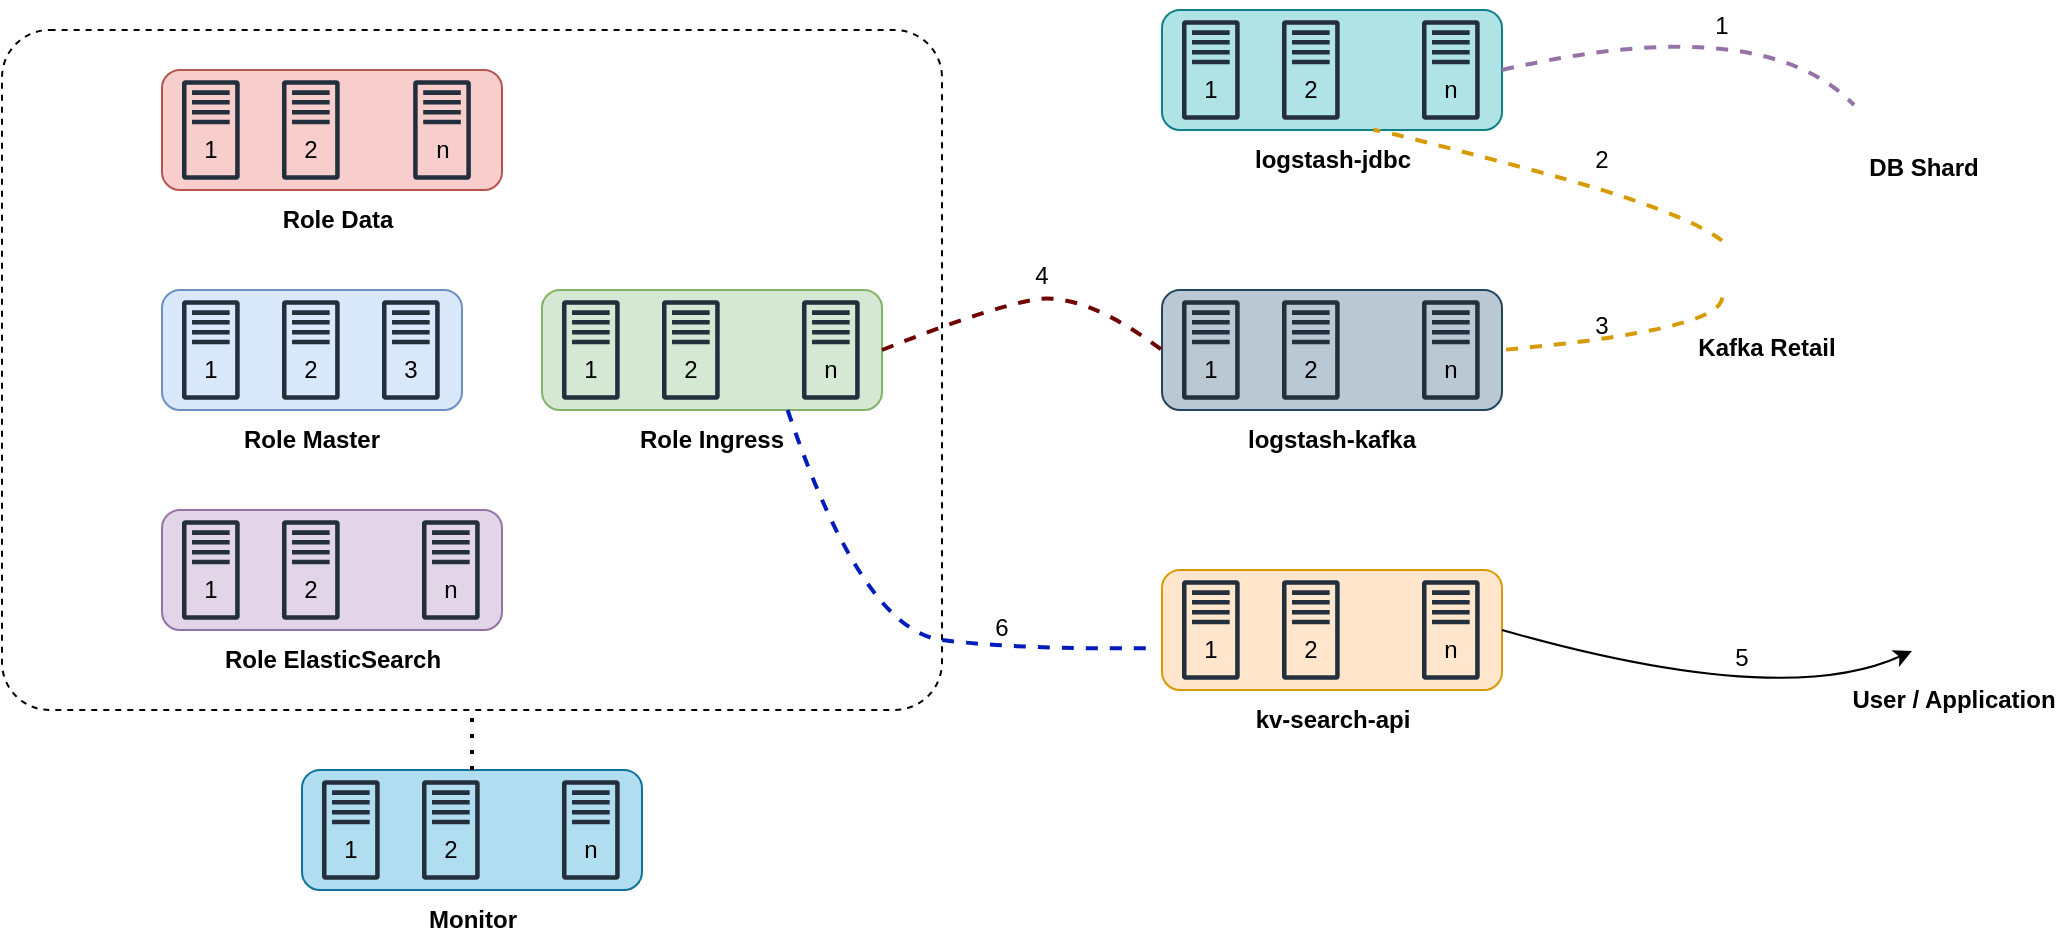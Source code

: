 <mxfile version="24.4.7" type="github" pages="2">
  <diagram name="Infrastructure" id="tSw_nZBupSeZd47YfLvn">
    <mxGraphModel dx="1233" dy="1806" grid="1" gridSize="10" guides="1" tooltips="1" connect="1" arrows="1" fold="1" page="1" pageScale="1" pageWidth="827" pageHeight="1169" math="0" shadow="0">
      <root>
        <mxCell id="0" />
        <mxCell id="1" parent="0" />
        <mxCell id="KHzdXOkS118kzX2NRqfI-4" value="" style="rounded=1;whiteSpace=wrap;html=1;dashed=1;arcSize=7;" parent="1" vertex="1">
          <mxGeometry x="20" y="-1135" width="470" height="340" as="geometry" />
        </mxCell>
        <mxCell id="8OtFmosBrlprI2sc53SW-31" value="" style="group" parent="1" vertex="1" connectable="0">
          <mxGeometry x="100" y="-1115" width="180" height="90" as="geometry" />
        </mxCell>
        <mxCell id="8OtFmosBrlprI2sc53SW-26" value="" style="rounded=1;whiteSpace=wrap;html=1;fillColor=#f8cecc;strokeColor=#b85450;container=0;" parent="8OtFmosBrlprI2sc53SW-31" vertex="1">
          <mxGeometry width="170" height="60" as="geometry" />
        </mxCell>
        <mxCell id="8OtFmosBrlprI2sc53SW-10" value="" style="sketch=0;outlineConnect=0;fontColor=#232F3E;gradientColor=none;fillColor=#232F3D;strokeColor=none;dashed=0;verticalLabelPosition=bottom;verticalAlign=top;align=center;html=1;fontSize=12;fontStyle=0;aspect=fixed;pointerEvents=1;shape=mxgraph.aws4.traditional_server;container=0;" parent="8OtFmosBrlprI2sc53SW-31" vertex="1">
          <mxGeometry x="60" y="5" width="28.85" height="50" as="geometry" />
        </mxCell>
        <mxCell id="8OtFmosBrlprI2sc53SW-18" value="2" style="text;html=1;align=center;verticalAlign=middle;whiteSpace=wrap;rounded=0;container=0;" parent="8OtFmosBrlprI2sc53SW-31" vertex="1">
          <mxGeometry x="62.92" y="25" width="23" height="30" as="geometry" />
        </mxCell>
        <mxCell id="8OtFmosBrlprI2sc53SW-27" value="Role Data" style="text;html=1;align=center;verticalAlign=middle;whiteSpace=wrap;rounded=0;fontStyle=1" parent="8OtFmosBrlprI2sc53SW-31" vertex="1">
          <mxGeometry x="50.0" y="60" width="75.58" height="30" as="geometry" />
        </mxCell>
        <mxCell id="8OtFmosBrlprI2sc53SW-11" value="" style="sketch=0;outlineConnect=0;fontColor=#232F3E;gradientColor=none;fillColor=#232F3D;strokeColor=none;dashed=0;verticalLabelPosition=bottom;verticalAlign=top;align=center;html=1;fontSize=12;fontStyle=0;aspect=fixed;pointerEvents=1;shape=mxgraph.aws4.traditional_server;container=0;" parent="8OtFmosBrlprI2sc53SW-31" vertex="1">
          <mxGeometry x="10" y="5" width="28.85" height="50" as="geometry" />
        </mxCell>
        <mxCell id="8OtFmosBrlprI2sc53SW-12" value="" style="sketch=0;outlineConnect=0;fontColor=#232F3E;gradientColor=none;fillColor=#232F3D;strokeColor=none;dashed=0;verticalLabelPosition=bottom;verticalAlign=top;align=center;html=1;fontSize=12;fontStyle=0;aspect=fixed;pointerEvents=1;shape=mxgraph.aws4.traditional_server;container=0;" parent="8OtFmosBrlprI2sc53SW-31" vertex="1">
          <mxGeometry x="125.58" y="5" width="28.85" height="50" as="geometry" />
        </mxCell>
        <mxCell id="8OtFmosBrlprI2sc53SW-19" value="n" style="text;html=1;align=center;verticalAlign=middle;whiteSpace=wrap;rounded=0;container=0;" parent="8OtFmosBrlprI2sc53SW-31" vertex="1">
          <mxGeometry x="128.5" y="25" width="23" height="30" as="geometry" />
        </mxCell>
        <mxCell id="8OtFmosBrlprI2sc53SW-17" value="1" style="text;html=1;align=center;verticalAlign=middle;whiteSpace=wrap;rounded=0;container=0;" parent="8OtFmosBrlprI2sc53SW-31" vertex="1">
          <mxGeometry x="12.93" y="25" width="23" height="30" as="geometry" />
        </mxCell>
        <mxCell id="8OtFmosBrlprI2sc53SW-33" value="" style="group" parent="1" vertex="1" connectable="0">
          <mxGeometry x="290" y="-1005" width="170" height="90" as="geometry" />
        </mxCell>
        <mxCell id="8OtFmosBrlprI2sc53SW-8" value="Role Ingress" style="text;html=1;align=center;verticalAlign=middle;whiteSpace=wrap;rounded=0;fontStyle=1" parent="8OtFmosBrlprI2sc53SW-33" vertex="1">
          <mxGeometry x="47.21" y="60" width="75.58" height="30" as="geometry" />
        </mxCell>
        <mxCell id="8OtFmosBrlprI2sc53SW-7" value="" style="rounded=1;whiteSpace=wrap;html=1;fillColor=#d5e8d4;strokeColor=#82b366;" parent="8OtFmosBrlprI2sc53SW-33" vertex="1">
          <mxGeometry width="170" height="60" as="geometry" />
        </mxCell>
        <mxCell id="8OtFmosBrlprI2sc53SW-1" value="" style="sketch=0;outlineConnect=0;fontColor=#232F3E;gradientColor=none;fillColor=#232F3D;strokeColor=none;dashed=0;verticalLabelPosition=bottom;verticalAlign=top;align=center;html=1;fontSize=12;fontStyle=0;aspect=fixed;pointerEvents=1;shape=mxgraph.aws4.traditional_server;" parent="8OtFmosBrlprI2sc53SW-33" vertex="1">
          <mxGeometry x="10.0" y="5" width="28.85" height="50" as="geometry" />
        </mxCell>
        <mxCell id="8OtFmosBrlprI2sc53SW-3" value="" style="sketch=0;outlineConnect=0;fontColor=#232F3E;gradientColor=none;fillColor=#232F3D;strokeColor=none;dashed=0;verticalLabelPosition=bottom;verticalAlign=top;align=center;html=1;fontSize=12;fontStyle=0;aspect=fixed;pointerEvents=1;shape=mxgraph.aws4.traditional_server;" parent="8OtFmosBrlprI2sc53SW-33" vertex="1">
          <mxGeometry x="60.0" y="5" width="28.85" height="50" as="geometry" />
        </mxCell>
        <mxCell id="8OtFmosBrlprI2sc53SW-4" value="" style="sketch=0;outlineConnect=0;fontColor=#232F3E;gradientColor=none;fillColor=#232F3D;strokeColor=none;dashed=0;verticalLabelPosition=bottom;verticalAlign=top;align=center;html=1;fontSize=12;fontStyle=0;aspect=fixed;pointerEvents=1;shape=mxgraph.aws4.traditional_server;" parent="8OtFmosBrlprI2sc53SW-33" vertex="1">
          <mxGeometry x="130" y="5" width="28.85" height="50" as="geometry" />
        </mxCell>
        <mxCell id="8OtFmosBrlprI2sc53SW-28" value="1" style="text;html=1;align=center;verticalAlign=middle;whiteSpace=wrap;rounded=0;" parent="8OtFmosBrlprI2sc53SW-33" vertex="1">
          <mxGeometry x="12.92" y="25" width="23" height="30" as="geometry" />
        </mxCell>
        <mxCell id="8OtFmosBrlprI2sc53SW-29" value="2" style="text;html=1;align=center;verticalAlign=middle;whiteSpace=wrap;rounded=0;" parent="8OtFmosBrlprI2sc53SW-33" vertex="1">
          <mxGeometry x="62.92" y="25" width="23" height="30" as="geometry" />
        </mxCell>
        <mxCell id="8OtFmosBrlprI2sc53SW-30" value="n" style="text;html=1;align=center;verticalAlign=middle;whiteSpace=wrap;rounded=0;" parent="8OtFmosBrlprI2sc53SW-33" vertex="1">
          <mxGeometry x="132.93" y="25" width="23" height="30" as="geometry" />
        </mxCell>
        <mxCell id="Txqnq7B-p5NhJyi0DV6z-1" value="" style="group" parent="1" vertex="1" connectable="0">
          <mxGeometry x="100" y="-1005" width="150" height="90" as="geometry" />
        </mxCell>
        <mxCell id="Txqnq7B-p5NhJyi0DV6z-2" value="Role Master" style="text;html=1;align=center;verticalAlign=middle;whiteSpace=wrap;rounded=0;fontStyle=1" parent="Txqnq7B-p5NhJyi0DV6z-1" vertex="1">
          <mxGeometry x="37.21" y="60" width="75.58" height="30" as="geometry" />
        </mxCell>
        <mxCell id="Txqnq7B-p5NhJyi0DV6z-3" value="" style="rounded=1;whiteSpace=wrap;html=1;fillColor=#dae8fc;strokeColor=#6c8ebf;" parent="Txqnq7B-p5NhJyi0DV6z-1" vertex="1">
          <mxGeometry width="150" height="60" as="geometry" />
        </mxCell>
        <mxCell id="Txqnq7B-p5NhJyi0DV6z-4" value="" style="sketch=0;outlineConnect=0;fontColor=#232F3E;gradientColor=none;fillColor=#232F3D;strokeColor=none;dashed=0;verticalLabelPosition=bottom;verticalAlign=top;align=center;html=1;fontSize=12;fontStyle=0;aspect=fixed;pointerEvents=1;shape=mxgraph.aws4.traditional_server;" parent="Txqnq7B-p5NhJyi0DV6z-1" vertex="1">
          <mxGeometry x="10.0" y="5" width="28.85" height="50" as="geometry" />
        </mxCell>
        <mxCell id="Txqnq7B-p5NhJyi0DV6z-5" value="" style="sketch=0;outlineConnect=0;fontColor=#232F3E;gradientColor=none;fillColor=#232F3D;strokeColor=none;dashed=0;verticalLabelPosition=bottom;verticalAlign=top;align=center;html=1;fontSize=12;fontStyle=0;aspect=fixed;pointerEvents=1;shape=mxgraph.aws4.traditional_server;" parent="Txqnq7B-p5NhJyi0DV6z-1" vertex="1">
          <mxGeometry x="60.0" y="5" width="28.85" height="50" as="geometry" />
        </mxCell>
        <mxCell id="Txqnq7B-p5NhJyi0DV6z-6" value="" style="sketch=0;outlineConnect=0;fontColor=#232F3E;gradientColor=none;fillColor=#232F3D;strokeColor=none;dashed=0;verticalLabelPosition=bottom;verticalAlign=top;align=center;html=1;fontSize=12;fontStyle=0;aspect=fixed;pointerEvents=1;shape=mxgraph.aws4.traditional_server;" parent="Txqnq7B-p5NhJyi0DV6z-1" vertex="1">
          <mxGeometry x="110" y="5" width="28.85" height="50" as="geometry" />
        </mxCell>
        <mxCell id="Txqnq7B-p5NhJyi0DV6z-7" value="1" style="text;html=1;align=center;verticalAlign=middle;whiteSpace=wrap;rounded=0;" parent="Txqnq7B-p5NhJyi0DV6z-1" vertex="1">
          <mxGeometry x="12.92" y="25" width="23" height="30" as="geometry" />
        </mxCell>
        <mxCell id="Txqnq7B-p5NhJyi0DV6z-8" value="2" style="text;html=1;align=center;verticalAlign=middle;whiteSpace=wrap;rounded=0;" parent="Txqnq7B-p5NhJyi0DV6z-1" vertex="1">
          <mxGeometry x="62.92" y="25" width="23" height="30" as="geometry" />
        </mxCell>
        <mxCell id="Txqnq7B-p5NhJyi0DV6z-9" value="3" style="text;html=1;align=center;verticalAlign=middle;whiteSpace=wrap;rounded=0;" parent="Txqnq7B-p5NhJyi0DV6z-1" vertex="1">
          <mxGeometry x="112.93" y="25" width="23" height="30" as="geometry" />
        </mxCell>
        <mxCell id="Txqnq7B-p5NhJyi0DV6z-10" value="" style="group" parent="1" vertex="1" connectable="0">
          <mxGeometry x="100" y="-895" width="170" height="90" as="geometry" />
        </mxCell>
        <mxCell id="Txqnq7B-p5NhJyi0DV6z-11" value="Role ElasticSearch" style="text;html=1;align=center;verticalAlign=middle;whiteSpace=wrap;rounded=0;fontStyle=1" parent="Txqnq7B-p5NhJyi0DV6z-10" vertex="1">
          <mxGeometry x="28.61" y="60" width="112.79" height="30" as="geometry" />
        </mxCell>
        <mxCell id="Txqnq7B-p5NhJyi0DV6z-12" value="" style="rounded=1;whiteSpace=wrap;html=1;fillColor=#e1d5e7;strokeColor=#9673a6;" parent="Txqnq7B-p5NhJyi0DV6z-10" vertex="1">
          <mxGeometry width="170" height="60" as="geometry" />
        </mxCell>
        <mxCell id="Txqnq7B-p5NhJyi0DV6z-13" value="" style="sketch=0;outlineConnect=0;fontColor=#232F3E;gradientColor=none;fillColor=#232F3D;strokeColor=none;dashed=0;verticalLabelPosition=bottom;verticalAlign=top;align=center;html=1;fontSize=12;fontStyle=0;aspect=fixed;pointerEvents=1;shape=mxgraph.aws4.traditional_server;" parent="Txqnq7B-p5NhJyi0DV6z-10" vertex="1">
          <mxGeometry x="10.0" y="5" width="28.85" height="50" as="geometry" />
        </mxCell>
        <mxCell id="Txqnq7B-p5NhJyi0DV6z-14" value="" style="sketch=0;outlineConnect=0;fontColor=#232F3E;gradientColor=none;fillColor=#232F3D;strokeColor=none;dashed=0;verticalLabelPosition=bottom;verticalAlign=top;align=center;html=1;fontSize=12;fontStyle=0;aspect=fixed;pointerEvents=1;shape=mxgraph.aws4.traditional_server;" parent="Txqnq7B-p5NhJyi0DV6z-10" vertex="1">
          <mxGeometry x="60.0" y="5" width="28.85" height="50" as="geometry" />
        </mxCell>
        <mxCell id="Txqnq7B-p5NhJyi0DV6z-15" value="" style="sketch=0;outlineConnect=0;fontColor=#232F3E;gradientColor=none;fillColor=#232F3D;strokeColor=none;dashed=0;verticalLabelPosition=bottom;verticalAlign=top;align=center;html=1;fontSize=12;fontStyle=0;aspect=fixed;pointerEvents=1;shape=mxgraph.aws4.traditional_server;" parent="Txqnq7B-p5NhJyi0DV6z-10" vertex="1">
          <mxGeometry x="130" y="5" width="28.85" height="50" as="geometry" />
        </mxCell>
        <mxCell id="Txqnq7B-p5NhJyi0DV6z-16" value="1" style="text;html=1;align=center;verticalAlign=middle;whiteSpace=wrap;rounded=0;" parent="Txqnq7B-p5NhJyi0DV6z-10" vertex="1">
          <mxGeometry x="12.92" y="25" width="23" height="30" as="geometry" />
        </mxCell>
        <mxCell id="Txqnq7B-p5NhJyi0DV6z-17" value="2" style="text;html=1;align=center;verticalAlign=middle;whiteSpace=wrap;rounded=0;" parent="Txqnq7B-p5NhJyi0DV6z-10" vertex="1">
          <mxGeometry x="62.92" y="25" width="23" height="30" as="geometry" />
        </mxCell>
        <mxCell id="Txqnq7B-p5NhJyi0DV6z-18" value="n" style="text;html=1;align=center;verticalAlign=middle;whiteSpace=wrap;rounded=0;" parent="Txqnq7B-p5NhJyi0DV6z-10" vertex="1">
          <mxGeometry x="132.93" y="25" width="23" height="30" as="geometry" />
        </mxCell>
        <mxCell id="Txqnq7B-p5NhJyi0DV6z-19" value="" style="group" parent="1" vertex="1" connectable="0">
          <mxGeometry x="600" y="-865" width="170" height="90" as="geometry" />
        </mxCell>
        <mxCell id="Txqnq7B-p5NhJyi0DV6z-20" value="kv-search-api" style="text;html=1;align=center;verticalAlign=middle;whiteSpace=wrap;rounded=0;fontStyle=1" parent="Txqnq7B-p5NhJyi0DV6z-19" vertex="1">
          <mxGeometry x="43.6" y="60" width="82.79" height="30" as="geometry" />
        </mxCell>
        <mxCell id="Txqnq7B-p5NhJyi0DV6z-21" value="" style="rounded=1;whiteSpace=wrap;html=1;fillColor=#ffe6cc;strokeColor=#d79b00;" parent="Txqnq7B-p5NhJyi0DV6z-19" vertex="1">
          <mxGeometry width="170" height="60" as="geometry" />
        </mxCell>
        <mxCell id="Txqnq7B-p5NhJyi0DV6z-22" value="" style="sketch=0;outlineConnect=0;fontColor=#232F3E;gradientColor=none;fillColor=#232F3D;strokeColor=none;dashed=0;verticalLabelPosition=bottom;verticalAlign=top;align=center;html=1;fontSize=12;fontStyle=0;aspect=fixed;pointerEvents=1;shape=mxgraph.aws4.traditional_server;" parent="Txqnq7B-p5NhJyi0DV6z-19" vertex="1">
          <mxGeometry x="10.0" y="5" width="28.85" height="50" as="geometry" />
        </mxCell>
        <mxCell id="Txqnq7B-p5NhJyi0DV6z-23" value="" style="sketch=0;outlineConnect=0;fontColor=#232F3E;gradientColor=none;fillColor=#232F3D;strokeColor=none;dashed=0;verticalLabelPosition=bottom;verticalAlign=top;align=center;html=1;fontSize=12;fontStyle=0;aspect=fixed;pointerEvents=1;shape=mxgraph.aws4.traditional_server;" parent="Txqnq7B-p5NhJyi0DV6z-19" vertex="1">
          <mxGeometry x="60.0" y="5" width="28.85" height="50" as="geometry" />
        </mxCell>
        <mxCell id="Txqnq7B-p5NhJyi0DV6z-24" value="" style="sketch=0;outlineConnect=0;fontColor=#232F3E;gradientColor=none;fillColor=#232F3D;strokeColor=none;dashed=0;verticalLabelPosition=bottom;verticalAlign=top;align=center;html=1;fontSize=12;fontStyle=0;aspect=fixed;pointerEvents=1;shape=mxgraph.aws4.traditional_server;" parent="Txqnq7B-p5NhJyi0DV6z-19" vertex="1">
          <mxGeometry x="130" y="5" width="28.85" height="50" as="geometry" />
        </mxCell>
        <mxCell id="Txqnq7B-p5NhJyi0DV6z-25" value="1" style="text;html=1;align=center;verticalAlign=middle;whiteSpace=wrap;rounded=0;" parent="Txqnq7B-p5NhJyi0DV6z-19" vertex="1">
          <mxGeometry x="12.92" y="25" width="23" height="30" as="geometry" />
        </mxCell>
        <mxCell id="Txqnq7B-p5NhJyi0DV6z-26" value="2" style="text;html=1;align=center;verticalAlign=middle;whiteSpace=wrap;rounded=0;" parent="Txqnq7B-p5NhJyi0DV6z-19" vertex="1">
          <mxGeometry x="62.92" y="25" width="23" height="30" as="geometry" />
        </mxCell>
        <mxCell id="Txqnq7B-p5NhJyi0DV6z-27" value="n" style="text;html=1;align=center;verticalAlign=middle;whiteSpace=wrap;rounded=0;" parent="Txqnq7B-p5NhJyi0DV6z-19" vertex="1">
          <mxGeometry x="132.93" y="25" width="23" height="30" as="geometry" />
        </mxCell>
        <mxCell id="Txqnq7B-p5NhJyi0DV6z-28" value="" style="group" parent="1" vertex="1" connectable="0">
          <mxGeometry x="600" y="-1145" width="170" height="90" as="geometry" />
        </mxCell>
        <mxCell id="Txqnq7B-p5NhJyi0DV6z-29" value="logstash-jdbc" style="text;html=1;align=center;verticalAlign=middle;whiteSpace=wrap;rounded=0;fontStyle=1" parent="Txqnq7B-p5NhJyi0DV6z-28" vertex="1">
          <mxGeometry x="43.6" y="60" width="82.79" height="30" as="geometry" />
        </mxCell>
        <mxCell id="Txqnq7B-p5NhJyi0DV6z-30" value="" style="rounded=1;whiteSpace=wrap;html=1;fillColor=#b0e3e6;strokeColor=#0e8088;" parent="Txqnq7B-p5NhJyi0DV6z-28" vertex="1">
          <mxGeometry width="170" height="60" as="geometry" />
        </mxCell>
        <mxCell id="Txqnq7B-p5NhJyi0DV6z-31" value="" style="sketch=0;outlineConnect=0;fontColor=#232F3E;gradientColor=none;fillColor=#232F3D;strokeColor=none;dashed=0;verticalLabelPosition=bottom;verticalAlign=top;align=center;html=1;fontSize=12;fontStyle=0;aspect=fixed;pointerEvents=1;shape=mxgraph.aws4.traditional_server;" parent="Txqnq7B-p5NhJyi0DV6z-28" vertex="1">
          <mxGeometry x="10.0" y="5" width="28.85" height="50" as="geometry" />
        </mxCell>
        <mxCell id="Txqnq7B-p5NhJyi0DV6z-32" value="" style="sketch=0;outlineConnect=0;fontColor=#232F3E;gradientColor=none;fillColor=#232F3D;strokeColor=none;dashed=0;verticalLabelPosition=bottom;verticalAlign=top;align=center;html=1;fontSize=12;fontStyle=0;aspect=fixed;pointerEvents=1;shape=mxgraph.aws4.traditional_server;" parent="Txqnq7B-p5NhJyi0DV6z-28" vertex="1">
          <mxGeometry x="60.0" y="5" width="28.85" height="50" as="geometry" />
        </mxCell>
        <mxCell id="Txqnq7B-p5NhJyi0DV6z-33" value="" style="sketch=0;outlineConnect=0;fontColor=#232F3E;gradientColor=none;fillColor=#232F3D;strokeColor=none;dashed=0;verticalLabelPosition=bottom;verticalAlign=top;align=center;html=1;fontSize=12;fontStyle=0;aspect=fixed;pointerEvents=1;shape=mxgraph.aws4.traditional_server;" parent="Txqnq7B-p5NhJyi0DV6z-28" vertex="1">
          <mxGeometry x="130" y="5" width="28.85" height="50" as="geometry" />
        </mxCell>
        <mxCell id="Txqnq7B-p5NhJyi0DV6z-34" value="1" style="text;html=1;align=center;verticalAlign=middle;whiteSpace=wrap;rounded=0;" parent="Txqnq7B-p5NhJyi0DV6z-28" vertex="1">
          <mxGeometry x="12.92" y="25" width="23" height="30" as="geometry" />
        </mxCell>
        <mxCell id="Txqnq7B-p5NhJyi0DV6z-35" value="2" style="text;html=1;align=center;verticalAlign=middle;whiteSpace=wrap;rounded=0;" parent="Txqnq7B-p5NhJyi0DV6z-28" vertex="1">
          <mxGeometry x="62.92" y="25" width="23" height="30" as="geometry" />
        </mxCell>
        <mxCell id="Txqnq7B-p5NhJyi0DV6z-36" value="n" style="text;html=1;align=center;verticalAlign=middle;whiteSpace=wrap;rounded=0;" parent="Txqnq7B-p5NhJyi0DV6z-28" vertex="1">
          <mxGeometry x="132.93" y="25" width="23" height="30" as="geometry" />
        </mxCell>
        <mxCell id="Txqnq7B-p5NhJyi0DV6z-37" value="" style="group" parent="1" vertex="1" connectable="0">
          <mxGeometry x="600" y="-1005" width="170" height="90" as="geometry" />
        </mxCell>
        <mxCell id="Txqnq7B-p5NhJyi0DV6z-38" value="logstash-kafka" style="text;html=1;align=center;verticalAlign=middle;whiteSpace=wrap;rounded=0;fontStyle=1" parent="Txqnq7B-p5NhJyi0DV6z-37" vertex="1">
          <mxGeometry x="36.8" y="60" width="96.4" height="30" as="geometry" />
        </mxCell>
        <mxCell id="Txqnq7B-p5NhJyi0DV6z-39" value="" style="rounded=1;whiteSpace=wrap;html=1;fillColor=#bac8d3;strokeColor=#23445d;" parent="Txqnq7B-p5NhJyi0DV6z-37" vertex="1">
          <mxGeometry width="170" height="60" as="geometry" />
        </mxCell>
        <mxCell id="Txqnq7B-p5NhJyi0DV6z-40" value="" style="sketch=0;outlineConnect=0;fontColor=#232F3E;gradientColor=none;fillColor=#232F3D;strokeColor=none;dashed=0;verticalLabelPosition=bottom;verticalAlign=top;align=center;html=1;fontSize=12;fontStyle=0;aspect=fixed;pointerEvents=1;shape=mxgraph.aws4.traditional_server;" parent="Txqnq7B-p5NhJyi0DV6z-37" vertex="1">
          <mxGeometry x="10.0" y="5" width="28.85" height="50" as="geometry" />
        </mxCell>
        <mxCell id="Txqnq7B-p5NhJyi0DV6z-41" value="" style="sketch=0;outlineConnect=0;fontColor=#232F3E;gradientColor=none;fillColor=#232F3D;strokeColor=none;dashed=0;verticalLabelPosition=bottom;verticalAlign=top;align=center;html=1;fontSize=12;fontStyle=0;aspect=fixed;pointerEvents=1;shape=mxgraph.aws4.traditional_server;" parent="Txqnq7B-p5NhJyi0DV6z-37" vertex="1">
          <mxGeometry x="60.0" y="5" width="28.85" height="50" as="geometry" />
        </mxCell>
        <mxCell id="Txqnq7B-p5NhJyi0DV6z-42" value="" style="sketch=0;outlineConnect=0;fontColor=#232F3E;gradientColor=none;fillColor=#232F3D;strokeColor=none;dashed=0;verticalLabelPosition=bottom;verticalAlign=top;align=center;html=1;fontSize=12;fontStyle=0;aspect=fixed;pointerEvents=1;shape=mxgraph.aws4.traditional_server;" parent="Txqnq7B-p5NhJyi0DV6z-37" vertex="1">
          <mxGeometry x="130" y="5" width="28.85" height="50" as="geometry" />
        </mxCell>
        <mxCell id="Txqnq7B-p5NhJyi0DV6z-43" value="1" style="text;html=1;align=center;verticalAlign=middle;whiteSpace=wrap;rounded=0;" parent="Txqnq7B-p5NhJyi0DV6z-37" vertex="1">
          <mxGeometry x="12.92" y="25" width="23" height="30" as="geometry" />
        </mxCell>
        <mxCell id="Txqnq7B-p5NhJyi0DV6z-44" value="2" style="text;html=1;align=center;verticalAlign=middle;whiteSpace=wrap;rounded=0;" parent="Txqnq7B-p5NhJyi0DV6z-37" vertex="1">
          <mxGeometry x="62.92" y="25" width="23" height="30" as="geometry" />
        </mxCell>
        <mxCell id="Txqnq7B-p5NhJyi0DV6z-45" value="n" style="text;html=1;align=center;verticalAlign=middle;whiteSpace=wrap;rounded=0;" parent="Txqnq7B-p5NhJyi0DV6z-37" vertex="1">
          <mxGeometry x="132.93" y="25" width="23" height="30" as="geometry" />
        </mxCell>
        <mxCell id="Txqnq7B-p5NhJyi0DV6z-46" value="" style="group" parent="1" vertex="1" connectable="0">
          <mxGeometry x="170" y="-765" width="170" height="90" as="geometry" />
        </mxCell>
        <mxCell id="Txqnq7B-p5NhJyi0DV6z-47" value="Monitor" style="text;html=1;align=center;verticalAlign=middle;whiteSpace=wrap;rounded=0;fontStyle=1" parent="Txqnq7B-p5NhJyi0DV6z-46" vertex="1">
          <mxGeometry x="43.6" y="60" width="82.79" height="30" as="geometry" />
        </mxCell>
        <mxCell id="Txqnq7B-p5NhJyi0DV6z-48" value="" style="rounded=1;whiteSpace=wrap;html=1;fillColor=#b1ddf0;strokeColor=#10739e;" parent="Txqnq7B-p5NhJyi0DV6z-46" vertex="1">
          <mxGeometry width="170" height="60" as="geometry" />
        </mxCell>
        <mxCell id="Txqnq7B-p5NhJyi0DV6z-49" value="" style="sketch=0;outlineConnect=0;fontColor=#232F3E;gradientColor=none;fillColor=#232F3D;strokeColor=none;dashed=0;verticalLabelPosition=bottom;verticalAlign=top;align=center;html=1;fontSize=12;fontStyle=0;aspect=fixed;pointerEvents=1;shape=mxgraph.aws4.traditional_server;" parent="Txqnq7B-p5NhJyi0DV6z-46" vertex="1">
          <mxGeometry x="10.0" y="5" width="28.85" height="50" as="geometry" />
        </mxCell>
        <mxCell id="Txqnq7B-p5NhJyi0DV6z-50" value="" style="sketch=0;outlineConnect=0;fontColor=#232F3E;gradientColor=none;fillColor=#232F3D;strokeColor=none;dashed=0;verticalLabelPosition=bottom;verticalAlign=top;align=center;html=1;fontSize=12;fontStyle=0;aspect=fixed;pointerEvents=1;shape=mxgraph.aws4.traditional_server;" parent="Txqnq7B-p5NhJyi0DV6z-46" vertex="1">
          <mxGeometry x="60.0" y="5" width="28.85" height="50" as="geometry" />
        </mxCell>
        <mxCell id="Txqnq7B-p5NhJyi0DV6z-51" value="" style="sketch=0;outlineConnect=0;fontColor=#232F3E;gradientColor=none;fillColor=#232F3D;strokeColor=none;dashed=0;verticalLabelPosition=bottom;verticalAlign=top;align=center;html=1;fontSize=12;fontStyle=0;aspect=fixed;pointerEvents=1;shape=mxgraph.aws4.traditional_server;" parent="Txqnq7B-p5NhJyi0DV6z-46" vertex="1">
          <mxGeometry x="130" y="5" width="28.85" height="50" as="geometry" />
        </mxCell>
        <mxCell id="Txqnq7B-p5NhJyi0DV6z-52" value="1" style="text;html=1;align=center;verticalAlign=middle;whiteSpace=wrap;rounded=0;" parent="Txqnq7B-p5NhJyi0DV6z-46" vertex="1">
          <mxGeometry x="12.92" y="25" width="23" height="30" as="geometry" />
        </mxCell>
        <mxCell id="Txqnq7B-p5NhJyi0DV6z-53" value="2" style="text;html=1;align=center;verticalAlign=middle;whiteSpace=wrap;rounded=0;" parent="Txqnq7B-p5NhJyi0DV6z-46" vertex="1">
          <mxGeometry x="62.92" y="25" width="23" height="30" as="geometry" />
        </mxCell>
        <mxCell id="Txqnq7B-p5NhJyi0DV6z-54" value="n" style="text;html=1;align=center;verticalAlign=middle;whiteSpace=wrap;rounded=0;" parent="Txqnq7B-p5NhJyi0DV6z-46" vertex="1">
          <mxGeometry x="132.93" y="25" width="23" height="30" as="geometry" />
        </mxCell>
        <mxCell id="KHzdXOkS118kzX2NRqfI-2" value="Kafka Retail" style="shape=image;verticalLabelPosition=bottom;labelBackgroundColor=default;verticalAlign=top;aspect=fixed;imageAspect=0;image=https://www.svgrepo.com/show/353951/kafka-icon.svg;fontStyle=1" parent="1" vertex="1">
          <mxGeometry x="880" y="-1035" width="45" height="45" as="geometry" />
        </mxCell>
        <mxCell id="KHzdXOkS118kzX2NRqfI-3" value="DB Shard" style="shape=image;verticalLabelPosition=bottom;labelBackgroundColor=default;verticalAlign=top;aspect=fixed;imageAspect=0;image=https://www.svgrepo.com/show/303229/microsoft-sql-server-logo.svg;fontStyle=1" parent="1" vertex="1">
          <mxGeometry x="946" y="-1150" width="70" height="70" as="geometry" />
        </mxCell>
        <mxCell id="KHzdXOkS118kzX2NRqfI-6" value="" style="endArrow=none;dashed=1;html=1;dashPattern=1 3;strokeWidth=2;rounded=0;exitX=0.5;exitY=0;exitDx=0;exitDy=0;entryX=0.5;entryY=1;entryDx=0;entryDy=0;" parent="1" source="Txqnq7B-p5NhJyi0DV6z-48" target="KHzdXOkS118kzX2NRqfI-4" edge="1">
          <mxGeometry width="50" height="50" relative="1" as="geometry">
            <mxPoint x="410" y="-695" as="sourcePoint" />
            <mxPoint x="460" y="-745" as="targetPoint" />
          </mxGeometry>
        </mxCell>
        <mxCell id="KHzdXOkS118kzX2NRqfI-8" value="User / Application" style="shape=image;verticalLabelPosition=bottom;labelBackgroundColor=default;verticalAlign=top;aspect=fixed;imageAspect=0;image=https://icons.veryicon.com/png/o/internet--web/prejudice/user-128.png;fontStyle=1" parent="1" vertex="1">
          <mxGeometry x="975" y="-856" width="42" height="42" as="geometry" />
        </mxCell>
        <mxCell id="KHzdXOkS118kzX2NRqfI-11" value="" style="curved=1;endArrow=classic;html=1;rounded=0;exitX=1;exitY=0.5;exitDx=0;exitDy=0;entryX=0;entryY=0.75;entryDx=0;entryDy=0;" parent="1" source="Txqnq7B-p5NhJyi0DV6z-21" target="KHzdXOkS118kzX2NRqfI-8" edge="1">
          <mxGeometry width="50" height="50" relative="1" as="geometry">
            <mxPoint x="990" y="-845" as="sourcePoint" />
            <mxPoint x="1000" y="-885" as="targetPoint" />
            <Array as="points">
              <mxPoint x="910" y="-795" />
            </Array>
          </mxGeometry>
        </mxCell>
        <mxCell id="KHzdXOkS118kzX2NRqfI-13" value="" style="curved=1;endArrow=none;html=1;rounded=0;exitX=1;exitY=0;exitDx=0;exitDy=0;entryX=-0.018;entryY=0.65;entryDx=0;entryDy=0;entryPerimeter=0;dashed=1;fillColor=#0050ef;strokeColor=#001DBC;endFill=0;strokeWidth=2;" parent="1" source="8OtFmosBrlprI2sc53SW-8" target="Txqnq7B-p5NhJyi0DV6z-21" edge="1">
          <mxGeometry width="50" height="50" relative="1" as="geometry">
            <mxPoint x="530" y="-815" as="sourcePoint" />
            <mxPoint x="580" y="-865" as="targetPoint" />
            <Array as="points">
              <mxPoint x="450" y="-835" />
              <mxPoint x="530" y="-825" />
            </Array>
          </mxGeometry>
        </mxCell>
        <mxCell id="KHzdXOkS118kzX2NRqfI-14" value="" style="curved=1;endArrow=none;html=1;rounded=0;entryX=0;entryY=0.5;entryDx=0;entryDy=0;fillColor=#a20025;strokeColor=#6F0000;dashed=1;endFill=0;strokeWidth=2;" parent="1" target="Txqnq7B-p5NhJyi0DV6z-39" edge="1">
          <mxGeometry width="50" height="50" relative="1" as="geometry">
            <mxPoint x="460" y="-975" as="sourcePoint" />
            <mxPoint x="600" y="-1075" as="targetPoint" />
            <Array as="points">
              <mxPoint x="510" y="-995" />
              <mxPoint x="560" y="-1005" />
            </Array>
          </mxGeometry>
        </mxCell>
        <mxCell id="KHzdXOkS118kzX2NRqfI-15" value="" style="curved=1;endArrow=none;html=1;rounded=0;entryX=0.75;entryY=0;entryDx=0;entryDy=0;endFill=0;dashed=1;strokeWidth=2;fillColor=#ffe6cc;strokeColor=#d79b00;" parent="1" source="KHzdXOkS118kzX2NRqfI-2" target="Txqnq7B-p5NhJyi0DV6z-29" edge="1">
          <mxGeometry width="50" height="50" relative="1" as="geometry">
            <mxPoint x="670" y="-1105" as="sourcePoint" />
            <mxPoint x="720" y="-1155" as="targetPoint" />
            <Array as="points">
              <mxPoint x="860" y="-1045" />
              <mxPoint x="710" y="-1085" />
            </Array>
          </mxGeometry>
        </mxCell>
        <mxCell id="KHzdXOkS118kzX2NRqfI-16" value="" style="curved=1;endArrow=none;html=1;rounded=0;entryX=1;entryY=0.5;entryDx=0;entryDy=0;endFill=0;dashed=1;strokeWidth=2;fillColor=#ffe6cc;strokeColor=#d79b00;exitX=0;exitY=0.75;exitDx=0;exitDy=0;" parent="1" source="KHzdXOkS118kzX2NRqfI-2" target="Txqnq7B-p5NhJyi0DV6z-39" edge="1">
          <mxGeometry width="50" height="50" relative="1" as="geometry">
            <mxPoint x="883" y="-965" as="sourcePoint" />
            <mxPoint x="770" y="-1055" as="targetPoint" />
            <Array as="points">
              <mxPoint x="880" y="-985" />
            </Array>
          </mxGeometry>
        </mxCell>
        <mxCell id="KHzdXOkS118kzX2NRqfI-21" value="" style="curved=1;endArrow=none;html=1;rounded=0;exitX=1;exitY=0.5;exitDx=0;exitDy=0;entryX=0;entryY=0.75;entryDx=0;entryDy=0;strokeWidth=2;endFill=0;fillColor=#e1d5e7;strokeColor=#9673a6;dashed=1;" parent="1" source="Txqnq7B-p5NhJyi0DV6z-30" target="KHzdXOkS118kzX2NRqfI-3" edge="1">
          <mxGeometry width="50" height="50" relative="1" as="geometry">
            <mxPoint x="950" y="-1015" as="sourcePoint" />
            <mxPoint x="1000" y="-1065" as="targetPoint" />
            <Array as="points">
              <mxPoint x="900" y="-1145" />
            </Array>
          </mxGeometry>
        </mxCell>
        <mxCell id="KHzdXOkS118kzX2NRqfI-27" value="1" style="text;html=1;align=center;verticalAlign=middle;whiteSpace=wrap;rounded=0;" parent="1" vertex="1">
          <mxGeometry x="870" y="-1145" width="20" height="15" as="geometry" />
        </mxCell>
        <mxCell id="KHzdXOkS118kzX2NRqfI-34" value="2" style="text;html=1;align=center;verticalAlign=middle;whiteSpace=wrap;rounded=0;" parent="1" vertex="1">
          <mxGeometry x="810" y="-1077.5" width="20" height="15" as="geometry" />
        </mxCell>
        <mxCell id="KHzdXOkS118kzX2NRqfI-35" value="3" style="text;html=1;align=center;verticalAlign=middle;whiteSpace=wrap;rounded=0;" parent="1" vertex="1">
          <mxGeometry x="810" y="-995" width="20" height="15" as="geometry" />
        </mxCell>
        <mxCell id="KHzdXOkS118kzX2NRqfI-36" value="4" style="text;html=1;align=center;verticalAlign=middle;whiteSpace=wrap;rounded=0;" parent="1" vertex="1">
          <mxGeometry x="530" y="-1020" width="20" height="15" as="geometry" />
        </mxCell>
        <mxCell id="KHzdXOkS118kzX2NRqfI-37" value="5" style="text;html=1;align=center;verticalAlign=middle;whiteSpace=wrap;rounded=0;" parent="1" vertex="1">
          <mxGeometry x="880" y="-829" width="20" height="15" as="geometry" />
        </mxCell>
        <mxCell id="KHzdXOkS118kzX2NRqfI-38" value="6" style="text;html=1;align=center;verticalAlign=middle;whiteSpace=wrap;rounded=0;" parent="1" vertex="1">
          <mxGeometry x="510" y="-844" width="20" height="15" as="geometry" />
        </mxCell>
      </root>
    </mxGraphModel>
  </diagram>
  <diagram id="E2l46ds0WWk40K14ZQXf" name="Deploy Flow">
    <mxGraphModel dx="1418" dy="732" grid="1" gridSize="10" guides="1" tooltips="1" connect="1" arrows="1" fold="1" page="1" pageScale="1" pageWidth="827" pageHeight="1169" math="0" shadow="0">
      <root>
        <mxCell id="0" />
        <mxCell id="1" parent="0" />
        <mxCell id="9WNQ_TYWTs4sEErRZD0r-31" value="" style="rounded=1;whiteSpace=wrap;html=1;" vertex="1" parent="1">
          <mxGeometry x="40" y="270" width="400" height="40" as="geometry" />
        </mxCell>
        <mxCell id="9WNQ_TYWTs4sEErRZD0r-32" value="" style="shape=image;verticalLabelPosition=bottom;labelBackgroundColor=default;verticalAlign=top;aspect=fixed;imageAspect=0;image=https://static-00.iconduck.com/assets.00/ansible-icon-2048x2048-mc4z634w.png;" vertex="1" parent="1">
          <mxGeometry y="270" width="40" height="40" as="geometry" />
        </mxCell>
        <mxCell id="9WNQ_TYWTs4sEErRZD0r-33" value="" style="group" vertex="1" connectable="0" parent="1">
          <mxGeometry width="440" height="230" as="geometry" />
        </mxCell>
        <mxCell id="9WNQ_TYWTs4sEErRZD0r-15" value="" style="rounded=0;whiteSpace=wrap;html=1;" vertex="1" parent="9WNQ_TYWTs4sEErRZD0r-33">
          <mxGeometry width="440" height="200" as="geometry" />
        </mxCell>
        <mxCell id="9WNQ_TYWTs4sEErRZD0r-13" value="" style="rounded=1;whiteSpace=wrap;html=1;dashed=1;fillColor=#d5e8d4;strokeColor=#82b366;" vertex="1" parent="9WNQ_TYWTs4sEErRZD0r-33">
          <mxGeometry x="10" y="116" width="240" height="44" as="geometry" />
        </mxCell>
        <mxCell id="9WNQ_TYWTs4sEErRZD0r-11" value="" style="rounded=1;whiteSpace=wrap;html=1;dashed=1;fillColor=#ffe6cc;strokeColor=#d79b00;" vertex="1" parent="9WNQ_TYWTs4sEErRZD0r-33">
          <mxGeometry x="10" y="30" width="210" height="50" as="geometry" />
        </mxCell>
        <mxCell id="9WNQ_TYWTs4sEErRZD0r-3" value="" style="shape=image;verticalLabelPosition=bottom;labelBackgroundColor=default;verticalAlign=top;aspect=fixed;imageAspect=0;image=https://icons.veryicon.com/png/o/internet--web/digital-icon-simple-version/server-single.png;clipPath=inset(30% 7% 29.67% 6%);" vertex="1" parent="9WNQ_TYWTs4sEErRZD0r-33">
          <mxGeometry x="10" y="37" width="70" height="32.452" as="geometry" />
        </mxCell>
        <mxCell id="9WNQ_TYWTs4sEErRZD0r-5" value="" style="shape=image;verticalLabelPosition=bottom;labelBackgroundColor=default;verticalAlign=top;aspect=fixed;imageAspect=0;image=https://icons.veryicon.com/png/o/internet--web/digital-icon-simple-version/server-single.png;clipPath=inset(30% 7% 29.67% 6%);" vertex="1" parent="9WNQ_TYWTs4sEErRZD0r-33">
          <mxGeometry x="80" y="37" width="70" height="32.452" as="geometry" />
        </mxCell>
        <mxCell id="9WNQ_TYWTs4sEErRZD0r-6" value="" style="shape=image;verticalLabelPosition=bottom;labelBackgroundColor=default;verticalAlign=top;aspect=fixed;imageAspect=0;image=https://icons.veryicon.com/png/o/internet--web/digital-icon-simple-version/server-single.png;clipPath=inset(30% 7% 29.67% 6%);" vertex="1" parent="9WNQ_TYWTs4sEErRZD0r-33">
          <mxGeometry x="150" y="37" width="70" height="32.452" as="geometry" />
        </mxCell>
        <mxCell id="9WNQ_TYWTs4sEErRZD0r-7" value="" style="shape=image;verticalLabelPosition=bottom;labelBackgroundColor=default;verticalAlign=top;aspect=fixed;imageAspect=0;image=https://icons.veryicon.com/png/o/internet--web/digital-icon-simple-version/server-single.png;clipPath=inset(30% 7% 29.67% 6%);" vertex="1" parent="9WNQ_TYWTs4sEErRZD0r-33">
          <mxGeometry x="10" y="124" width="70" height="32.452" as="geometry" />
        </mxCell>
        <mxCell id="9WNQ_TYWTs4sEErRZD0r-8" value="" style="shape=image;verticalLabelPosition=bottom;labelBackgroundColor=default;verticalAlign=top;aspect=fixed;imageAspect=0;image=https://icons.veryicon.com/png/o/internet--web/digital-icon-simple-version/server-single.png;clipPath=inset(30% 7% 29.67% 6%);" vertex="1" parent="9WNQ_TYWTs4sEErRZD0r-33">
          <mxGeometry x="80" y="124" width="70" height="32.452" as="geometry" />
        </mxCell>
        <mxCell id="9WNQ_TYWTs4sEErRZD0r-9" value="" style="shape=image;verticalLabelPosition=bottom;labelBackgroundColor=default;verticalAlign=top;aspect=fixed;imageAspect=0;image=https://icons.veryicon.com/png/o/internet--web/digital-icon-simple-version/server-single.png;clipPath=inset(30% 7% 29.67% 6%);" vertex="1" parent="9WNQ_TYWTs4sEErRZD0r-33">
          <mxGeometry x="180" y="124" width="70" height="32.452" as="geometry" />
        </mxCell>
        <mxCell id="9WNQ_TYWTs4sEErRZD0r-12" value="Group Swarm Manager" style="text;html=1;align=center;verticalAlign=middle;whiteSpace=wrap;rounded=0;" vertex="1" parent="9WNQ_TYWTs4sEErRZD0r-33">
          <mxGeometry x="42.5" y="80" width="145" height="30" as="geometry" />
        </mxCell>
        <mxCell id="9WNQ_TYWTs4sEErRZD0r-14" value="Group Swarm Worker" style="text;html=1;align=center;verticalAlign=middle;whiteSpace=wrap;rounded=0;" vertex="1" parent="9WNQ_TYWTs4sEErRZD0r-33">
          <mxGeometry x="42.5" y="160" width="145" height="30" as="geometry" />
        </mxCell>
        <mxCell id="9WNQ_TYWTs4sEErRZD0r-27" value="Inventory" style="text;html=1;align=center;verticalAlign=middle;whiteSpace=wrap;rounded=0;fontStyle=1" vertex="1" parent="9WNQ_TYWTs4sEErRZD0r-33">
          <mxGeometry x="190" y="200" width="60" height="30" as="geometry" />
        </mxCell>
        <mxCell id="9WNQ_TYWTs4sEErRZD0r-30" value="" style="group" vertex="1" connectable="0" parent="9WNQ_TYWTs4sEErRZD0r-33">
          <mxGeometry x="260" y="4.5" width="170" height="190" as="geometry" />
        </mxCell>
        <mxCell id="9WNQ_TYWTs4sEErRZD0r-16" value="" style="shape=image;verticalLabelPosition=bottom;labelBackgroundColor=default;verticalAlign=top;aspect=fixed;imageAspect=0;image=https://cdn.iconscout.com/icon/free/png-256/free-label-1637036-1390249.png;clipPath=inset(12.11% 12.5% 11.33% 12.11%);" vertex="1" parent="9WNQ_TYWTs4sEErRZD0r-30">
          <mxGeometry width="29.54" height="30" as="geometry" />
        </mxCell>
        <mxCell id="9WNQ_TYWTs4sEErRZD0r-17" value="master_n = true" style="text;html=1;align=left;verticalAlign=middle;whiteSpace=wrap;rounded=1;fillColor=#dae8fc;strokeColor=#6c8ebf;glass=0;shadow=0;spacingTop=0;spacingLeft=7;" vertex="1" parent="9WNQ_TYWTs4sEErRZD0r-30">
          <mxGeometry x="29.54" width="140.46" height="30" as="geometry" />
        </mxCell>
        <mxCell id="9WNQ_TYWTs4sEErRZD0r-18" value="" style="shape=image;verticalLabelPosition=bottom;labelBackgroundColor=default;verticalAlign=top;aspect=fixed;imageAspect=0;image=https://cdn.iconscout.com/icon/free/png-256/free-label-1637036-1390249.png;clipPath=inset(12.11% 12.5% 11.33% 12.11%);" vertex="1" parent="9WNQ_TYWTs4sEErRZD0r-30">
          <mxGeometry y="40" width="29.54" height="30" as="geometry" />
        </mxCell>
        <mxCell id="9WNQ_TYWTs4sEErRZD0r-19" value="data_n = true" style="text;html=1;align=left;verticalAlign=middle;whiteSpace=wrap;rounded=1;fillColor=#d5e8d4;strokeColor=#82b366;glass=0;shadow=0;spacingTop=0;spacingLeft=7;" vertex="1" parent="9WNQ_TYWTs4sEErRZD0r-30">
          <mxGeometry x="29.54" y="40" width="140.46" height="30" as="geometry" />
        </mxCell>
        <mxCell id="9WNQ_TYWTs4sEErRZD0r-21" value="" style="shape=image;verticalLabelPosition=bottom;labelBackgroundColor=default;verticalAlign=top;aspect=fixed;imageAspect=0;image=https://cdn.iconscout.com/icon/free/png-256/free-label-1637036-1390249.png;clipPath=inset(12.11% 12.5% 11.33% 12.11%);" vertex="1" parent="9WNQ_TYWTs4sEErRZD0r-30">
          <mxGeometry y="80" width="29.54" height="30" as="geometry" />
        </mxCell>
        <mxCell id="9WNQ_TYWTs4sEErRZD0r-22" value="logstash_jdbc_n = true" style="text;html=1;align=left;verticalAlign=middle;whiteSpace=wrap;rounded=1;fillColor=#ffe6cc;strokeColor=#d79b00;glass=0;shadow=0;spacingTop=0;spacingLeft=7;" vertex="1" parent="9WNQ_TYWTs4sEErRZD0r-30">
          <mxGeometry x="29.54" y="80" width="140.46" height="30" as="geometry" />
        </mxCell>
        <mxCell id="9WNQ_TYWTs4sEErRZD0r-23" value="" style="shape=image;verticalLabelPosition=bottom;labelBackgroundColor=default;verticalAlign=top;aspect=fixed;imageAspect=0;image=https://cdn.iconscout.com/icon/free/png-256/free-label-1637036-1390249.png;clipPath=inset(12.11% 12.5% 11.33% 12.11%);" vertex="1" parent="9WNQ_TYWTs4sEErRZD0r-30">
          <mxGeometry y="120" width="29.54" height="30" as="geometry" />
        </mxCell>
        <mxCell id="9WNQ_TYWTs4sEErRZD0r-24" value="logstash_kafka_n = true" style="text;html=1;align=left;verticalAlign=middle;whiteSpace=wrap;rounded=1;fillColor=#fff2cc;strokeColor=#d6b656;glass=0;shadow=0;spacingTop=0;spacingLeft=7;" vertex="1" parent="9WNQ_TYWTs4sEErRZD0r-30">
          <mxGeometry x="29.54" y="120" width="140.46" height="30" as="geometry" />
        </mxCell>
        <mxCell id="9WNQ_TYWTs4sEErRZD0r-25" value="" style="shape=image;verticalLabelPosition=bottom;labelBackgroundColor=default;verticalAlign=top;aspect=fixed;imageAspect=0;image=https://cdn.iconscout.com/icon/free/png-256/free-label-1637036-1390249.png;clipPath=inset(12.11% 12.5% 11.33% 12.11%);" vertex="1" parent="9WNQ_TYWTs4sEErRZD0r-30">
          <mxGeometry y="160" width="29.54" height="30" as="geometry" />
        </mxCell>
        <mxCell id="9WNQ_TYWTs4sEErRZD0r-26" value="monitor = true" style="text;html=1;align=left;verticalAlign=middle;whiteSpace=wrap;rounded=1;fillColor=#fff2cc;strokeColor=#d6b656;glass=0;shadow=0;spacingTop=0;spacingLeft=7;" vertex="1" parent="9WNQ_TYWTs4sEErRZD0r-30">
          <mxGeometry x="29.54" y="160" width="140.46" height="30" as="geometry" />
        </mxCell>
        <UserObject label="playbook-retail-install-docker-swarm.yaml" link="playbook-retail-install-docker-swarm.yaml" id="9WNQ_TYWTs4sEErRZD0r-35">
          <mxCell style="text;whiteSpace=wrap;fontSize=20;labelBorderColor=none;textShadow=0;labelBackgroundColor=none;fontColor=default;spacingLeft=11;" vertex="1" parent="1">
            <mxGeometry x="50" y="270" width="390" height="40" as="geometry" />
          </mxCell>
        </UserObject>
        <mxCell id="9WNQ_TYWTs4sEErRZD0r-36" value="" style="shape=image;verticalLabelPosition=bottom;labelBackgroundColor=default;verticalAlign=top;aspect=fixed;imageAspect=0;image=https://cdn-icons-png.flaticon.com/512/9679/9679207.png;" vertex="1" parent="1">
          <mxGeometry x="40" y="320" width="20" height="20" as="geometry" />
        </mxCell>
        <mxCell id="9WNQ_TYWTs4sEErRZD0r-39" value="advertise_addr=enp0s8" style="text;html=1;align=left;verticalAlign=middle;whiteSpace=wrap;rounded=0;fillColor=#f5f5f5;fontColor=#333333;strokeColor=#666666;spacingLeft=3;fontSize=12;" vertex="1" parent="1">
          <mxGeometry x="70" y="315" width="210" height="25" as="geometry" />
        </mxCell>
        <mxCell id="9WNQ_TYWTs4sEErRZD0r-43" value="" style="shape=image;verticalLabelPosition=bottom;labelBackgroundColor=default;verticalAlign=top;aspect=fixed;imageAspect=0;image=https://cdn-icons-png.flaticon.com/512/9679/9679207.png;" vertex="1" parent="1">
          <mxGeometry x="40" y="355" width="20" height="20" as="geometry" />
        </mxCell>
        <mxCell id="9WNQ_TYWTs4sEErRZD0r-44" value="manager_group=retail-search-leader" style="text;html=1;align=left;verticalAlign=middle;whiteSpace=wrap;rounded=0;fillColor=#dae8fc;strokeColor=#6c8ebf;spacingLeft=3;fontSize=12;" vertex="1" parent="1">
          <mxGeometry x="70" y="350" width="210" height="25" as="geometry" />
        </mxCell>
        <mxCell id="9WNQ_TYWTs4sEErRZD0r-45" value="" style="shape=image;verticalLabelPosition=bottom;labelBackgroundColor=default;verticalAlign=top;aspect=fixed;imageAspect=0;image=https://cdn-icons-png.flaticon.com/512/9679/9679207.png;" vertex="1" parent="1">
          <mxGeometry x="40" y="395" width="20" height="20" as="geometry" />
        </mxCell>
        <mxCell id="9WNQ_TYWTs4sEErRZD0r-46" value="worker_group=retail-search-worker" style="text;html=1;align=left;verticalAlign=middle;whiteSpace=wrap;rounded=0;fillColor=#d5e8d4;strokeColor=#82b366;spacingLeft=3;fontSize=12;" vertex="1" parent="1">
          <mxGeometry x="70" y="390" width="210" height="25" as="geometry" />
        </mxCell>
        <mxCell id="9WNQ_TYWTs4sEErRZD0r-47" value="" style="rounded=1;whiteSpace=wrap;html=1;fillColor=#fad7ac;strokeColor=#b46504;" vertex="1" parent="1">
          <mxGeometry x="40" y="460" width="400" height="40" as="geometry" />
        </mxCell>
        <mxCell id="9WNQ_TYWTs4sEErRZD0r-48" value="" style="shape=image;verticalLabelPosition=bottom;labelBackgroundColor=default;verticalAlign=top;aspect=fixed;imageAspect=0;image=https://static-00.iconduck.com/assets.00/ansible-icon-2048x2048-mc4z634w.png;" vertex="1" parent="1">
          <mxGeometry y="460" width="40" height="40" as="geometry" />
        </mxCell>
        <UserObject label="playbook-retail-install-retail-search.yaml" link="playbook-retail-install-docker-swarm.yaml" id="9WNQ_TYWTs4sEErRZD0r-49">
          <mxCell style="text;whiteSpace=wrap;fontSize=20;labelBorderColor=none;textShadow=0;labelBackgroundColor=none;fontColor=default;spacingLeft=11;" vertex="1" parent="1">
            <mxGeometry x="50" y="460" width="370" height="40" as="geometry" />
          </mxCell>
        </UserObject>
        <mxCell id="9WNQ_TYWTs4sEErRZD0r-50" value="" style="shape=image;verticalLabelPosition=bottom;labelBackgroundColor=default;verticalAlign=top;aspect=fixed;imageAspect=0;image=https://cdn-icons-png.flaticon.com/512/9679/9679207.png;" vertex="1" parent="1">
          <mxGeometry x="40" y="510" width="20" height="20" as="geometry" />
        </mxCell>
        <mxCell id="9WNQ_TYWTs4sEErRZD0r-51" value="Role Default Var" style="text;html=1;align=left;verticalAlign=middle;whiteSpace=wrap;rounded=0;fillColor=#f5f5f5;fontColor=#333333;strokeColor=#666666;spacingLeft=3;fontSize=12;" vertex="1" parent="1">
          <mxGeometry x="70" y="505" width="210" height="25" as="geometry" />
        </mxCell>
        <mxCell id="9WNQ_TYWTs4sEErRZD0r-56" value="" style="shape=image;verticalLabelPosition=bottom;labelBackgroundColor=default;verticalAlign=top;aspect=fixed;imageAspect=0;image=https://uxwing.com/wp-content/themes/uxwing/download/e-commerce-currency-shopping/tag-label-red-icon.png;" vertex="1" parent="1">
          <mxGeometry x="40" y="540" width="25.5" height="25.5" as="geometry" />
        </mxCell>
        <mxCell id="9WNQ_TYWTs4sEErRZD0r-58" value="--skip-tags deploy" style="text;html=1;align=left;verticalAlign=middle;whiteSpace=wrap;rounded=0;fillColor=#e51400;strokeColor=#B20000;spacingLeft=3;fontSize=12;fontColor=#ffffff;" vertex="1" parent="1">
          <mxGeometry x="70" y="540" width="210" height="25" as="geometry" />
        </mxCell>
        <mxCell id="9WNQ_TYWTs4sEErRZD0r-59" value="" style="rounded=1;whiteSpace=wrap;html=1;fillColor=#b0e3e6;strokeColor=#0e8088;" vertex="1" parent="1">
          <mxGeometry x="40" y="610" width="400" height="40" as="geometry" />
        </mxCell>
        <mxCell id="9WNQ_TYWTs4sEErRZD0r-60" value="" style="shape=image;verticalLabelPosition=bottom;labelBackgroundColor=default;verticalAlign=top;aspect=fixed;imageAspect=0;image=https://static-00.iconduck.com/assets.00/ansible-icon-2048x2048-mc4z634w.png;" vertex="1" parent="1">
          <mxGeometry y="610" width="40" height="40" as="geometry" />
        </mxCell>
        <UserObject label="playbook-retail-install-retail-search.yaml" link="playbook-retail-install-docker-swarm.yaml" id="9WNQ_TYWTs4sEErRZD0r-61">
          <mxCell style="text;whiteSpace=wrap;fontSize=20;labelBorderColor=none;textShadow=0;labelBackgroundColor=none;fontColor=default;spacingLeft=11;" vertex="1" parent="1">
            <mxGeometry x="50" y="610" width="370" height="40" as="geometry" />
          </mxCell>
        </UserObject>
        <mxCell id="9WNQ_TYWTs4sEErRZD0r-62" value="" style="shape=image;verticalLabelPosition=bottom;labelBackgroundColor=default;verticalAlign=top;aspect=fixed;imageAspect=0;image=https://cdn-icons-png.flaticon.com/512/9679/9679207.png;" vertex="1" parent="1">
          <mxGeometry x="40" y="660" width="20" height="20" as="geometry" />
        </mxCell>
        <mxCell id="9WNQ_TYWTs4sEErRZD0r-63" value="Role Default Var" style="text;html=1;align=left;verticalAlign=middle;whiteSpace=wrap;rounded=0;fillColor=#f5f5f5;fontColor=#333333;strokeColor=#666666;spacingLeft=3;fontSize=12;" vertex="1" parent="1">
          <mxGeometry x="70" y="655" width="210" height="25" as="geometry" />
        </mxCell>
        <mxCell id="9WNQ_TYWTs4sEErRZD0r-64" value="" style="shape=image;verticalLabelPosition=bottom;labelBackgroundColor=default;verticalAlign=top;aspect=fixed;imageAspect=0;image=https://uxwing.com/wp-content/themes/uxwing/download/e-commerce-currency-shopping/tag-label-red-icon.png;fontColor=#FFFFFF;" vertex="1" parent="1">
          <mxGeometry x="40" y="690" width="25.5" height="25.5" as="geometry" />
        </mxCell>
        <mxCell id="9WNQ_TYWTs4sEErRZD0r-65" value="-t elasticsearch" style="text;html=1;align=left;verticalAlign=middle;whiteSpace=wrap;rounded=0;fillColor=#e51400;strokeColor=#B20000;spacingLeft=3;fontSize=12;fontColor=#FFFFFF;fontStyle=1" vertex="1" parent="1">
          <mxGeometry x="70" y="690" width="210" height="25" as="geometry" />
        </mxCell>
        <mxCell id="9WNQ_TYWTs4sEErRZD0r-71" value="" style="shape=image;verticalLabelPosition=bottom;labelBackgroundColor=default;verticalAlign=top;aspect=fixed;imageAspect=0;image=https://uxwing.com/wp-content/themes/uxwing/download/e-commerce-currency-shopping/tag-label-red-icon.png;fontColor=#FFFFFF;" vertex="1" parent="1">
          <mxGeometry x="40" y="730" width="25.5" height="25.5" as="geometry" />
        </mxCell>
        <mxCell id="9WNQ_TYWTs4sEErRZD0r-72" value="-t logstash-kafka" style="text;html=1;align=left;verticalAlign=middle;whiteSpace=wrap;rounded=0;fillColor=#fa6800;strokeColor=#C73500;spacingLeft=3;fontSize=12;fontColor=#FFFFFF;fontStyle=1" vertex="1" parent="1">
          <mxGeometry x="70" y="730" width="210" height="25" as="geometry" />
        </mxCell>
        <mxCell id="9WNQ_TYWTs4sEErRZD0r-74" value="" style="shape=image;verticalLabelPosition=bottom;labelBackgroundColor=default;verticalAlign=top;aspect=fixed;imageAspect=0;image=https://uxwing.com/wp-content/themes/uxwing/download/e-commerce-currency-shopping/tag-label-red-icon.png;fontColor=#FFFFFF;" vertex="1" parent="1">
          <mxGeometry x="40" y="770" width="25.5" height="25.5" as="geometry" />
        </mxCell>
        <mxCell id="9WNQ_TYWTs4sEErRZD0r-75" value="-t logstash-jdbc" style="text;html=1;align=left;verticalAlign=middle;whiteSpace=wrap;rounded=0;fillColor=#f0a30a;strokeColor=#BD7000;spacingLeft=3;fontSize=12;fontColor=#FFFFFF;fontStyle=1" vertex="1" parent="1">
          <mxGeometry x="70" y="770" width="210" height="25" as="geometry" />
        </mxCell>
        <mxCell id="9WNQ_TYWTs4sEErRZD0r-76" value="" style="shape=image;verticalLabelPosition=bottom;labelBackgroundColor=default;verticalAlign=top;aspect=fixed;imageAspect=0;image=https://uxwing.com/wp-content/themes/uxwing/download/e-commerce-currency-shopping/tag-label-red-icon.png;fontColor=#FFFFFF;" vertex="1" parent="1">
          <mxGeometry x="40" y="810" width="25.5" height="25.5" as="geometry" />
        </mxCell>
        <mxCell id="9WNQ_TYWTs4sEErRZD0r-77" value="-t monitor" style="text;html=1;align=left;verticalAlign=middle;whiteSpace=wrap;rounded=0;fillColor=#e3c800;strokeColor=#B09500;spacingLeft=3;fontSize=12;fontColor=#FFFFFF;fontStyle=1" vertex="1" parent="1">
          <mxGeometry x="70" y="810" width="210" height="25" as="geometry" />
        </mxCell>
        <mxCell id="9WNQ_TYWTs4sEErRZD0r-78" value="" style="shape=image;verticalLabelPosition=bottom;labelBackgroundColor=default;verticalAlign=top;aspect=fixed;imageAspect=0;image=https://uxwing.com/wp-content/themes/uxwing/download/e-commerce-currency-shopping/tag-label-red-icon.png;fontColor=#FFFFFF;" vertex="1" parent="1">
          <mxGeometry x="40" y="850" width="25.5" height="25.5" as="geometry" />
        </mxCell>
        <mxCell id="9WNQ_TYWTs4sEErRZD0r-79" value="-t search-api" style="text;html=1;align=left;verticalAlign=middle;whiteSpace=wrap;rounded=0;fillColor=#6d8764;strokeColor=#3A5431;spacingLeft=3;fontSize=12;fontColor=#FFFFFF;fontStyle=1" vertex="1" parent="1">
          <mxGeometry x="70" y="850" width="210" height="25" as="geometry" />
        </mxCell>
        <mxCell id="9WNQ_TYWTs4sEErRZD0r-80" value="1" style="text;html=1;align=center;verticalAlign=middle;whiteSpace=wrap;rounded=0;fillColor=#e51400;fontColor=#FFFFFF;strokeColor=#B20000;" vertex="1" parent="1">
          <mxGeometry x="290" y="695" width="26" height="20" as="geometry" />
        </mxCell>
        <mxCell id="9WNQ_TYWTs4sEErRZD0r-81" value="2" style="text;html=1;align=center;verticalAlign=middle;whiteSpace=wrap;rounded=0;fillColor=#fa6800;fontColor=#FFFFFF;strokeColor=#C73500;" vertex="1" parent="1">
          <mxGeometry x="290" y="733" width="26" height="20" as="geometry" />
        </mxCell>
        <mxCell id="9WNQ_TYWTs4sEErRZD0r-82" value="3" style="text;html=1;align=center;verticalAlign=middle;whiteSpace=wrap;rounded=0;fillColor=#f0a30a;fontColor=#000000;strokeColor=#BD7000;" vertex="1" parent="1">
          <mxGeometry x="290" y="773.5" width="26" height="20" as="geometry" />
        </mxCell>
        <mxCell id="9WNQ_TYWTs4sEErRZD0r-83" value="4" style="text;html=1;align=center;verticalAlign=middle;whiteSpace=wrap;rounded=0;fillColor=#e3c800;fontColor=#000000;strokeColor=#B09500;" vertex="1" parent="1">
          <mxGeometry x="289" y="814.5" width="26" height="20" as="geometry" />
        </mxCell>
        <mxCell id="9WNQ_TYWTs4sEErRZD0r-84" value="5" style="text;html=1;align=center;verticalAlign=middle;whiteSpace=wrap;rounded=0;fillColor=#6d8764;fontColor=#ffffff;strokeColor=#3A5431;" vertex="1" parent="1">
          <mxGeometry x="290" y="852.5" width="26" height="20" as="geometry" />
        </mxCell>
        <mxCell id="9WNQ_TYWTs4sEErRZD0r-86" value="" style="curved=1;endArrow=classic;html=1;rounded=0;exitX=1;exitY=0.5;exitDx=0;exitDy=0;entryX=1;entryY=0.5;entryDx=0;entryDy=0;" edge="1" parent="1" source="9WNQ_TYWTs4sEErRZD0r-15" target="9WNQ_TYWTs4sEErRZD0r-35">
          <mxGeometry width="50" height="50" relative="1" as="geometry">
            <mxPoint x="640" y="270" as="sourcePoint" />
            <mxPoint x="690" y="220" as="targetPoint" />
            <Array as="points">
              <mxPoint x="640" y="220" />
            </Array>
          </mxGeometry>
        </mxCell>
        <mxCell id="9WNQ_TYWTs4sEErRZD0r-87" value="" style="curved=1;endArrow=classic;html=1;rounded=0;exitX=1;exitY=0.5;exitDx=0;exitDy=0;entryX=1;entryY=0.5;entryDx=0;entryDy=0;" edge="1" parent="1">
          <mxGeometry width="50" height="50" relative="1" as="geometry">
            <mxPoint x="440" y="290" as="sourcePoint" />
            <mxPoint x="440" y="480" as="targetPoint" />
            <Array as="points">
              <mxPoint x="640" y="410" />
            </Array>
          </mxGeometry>
        </mxCell>
        <mxCell id="9WNQ_TYWTs4sEErRZD0r-88" value="" style="curved=1;endArrow=classic;html=1;rounded=0;exitX=1;exitY=0.5;exitDx=0;exitDy=0;entryX=1;entryY=0.5;entryDx=0;entryDy=0;" edge="1" parent="1" target="9WNQ_TYWTs4sEErRZD0r-59">
          <mxGeometry width="50" height="50" relative="1" as="geometry">
            <mxPoint x="440" y="480" as="sourcePoint" />
            <mxPoint x="440" y="670" as="targetPoint" />
            <Array as="points">
              <mxPoint x="640" y="600" />
            </Array>
          </mxGeometry>
        </mxCell>
        <mxCell id="9WNQ_TYWTs4sEErRZD0r-89" value="" style="curved=1;endArrow=classic;html=1;rounded=0;exitX=1;exitY=0.5;exitDx=0;exitDy=0;entryX=1;entryY=0.5;entryDx=0;entryDy=0;" edge="1" parent="1" source="9WNQ_TYWTs4sEErRZD0r-80" target="9WNQ_TYWTs4sEErRZD0r-81">
          <mxGeometry width="50" height="50" relative="1" as="geometry">
            <mxPoint x="410" y="730" as="sourcePoint" />
            <mxPoint x="460" y="680" as="targetPoint" />
            <Array as="points">
              <mxPoint x="360" y="720" />
              <mxPoint x="360" y="730" />
            </Array>
          </mxGeometry>
        </mxCell>
        <mxCell id="9WNQ_TYWTs4sEErRZD0r-90" value="" style="curved=1;endArrow=classic;html=1;rounded=0;exitX=1;exitY=0.5;exitDx=0;exitDy=0;entryX=1;entryY=0.5;entryDx=0;entryDy=0;" edge="1" parent="1">
          <mxGeometry width="50" height="50" relative="1" as="geometry">
            <mxPoint x="316" y="750" as="sourcePoint" />
            <mxPoint x="316" y="788" as="targetPoint" />
            <Array as="points">
              <mxPoint x="360" y="765" />
              <mxPoint x="360" y="775" />
            </Array>
          </mxGeometry>
        </mxCell>
        <mxCell id="9WNQ_TYWTs4sEErRZD0r-91" value="" style="curved=1;endArrow=classic;html=1;rounded=0;exitX=1;exitY=0.5;exitDx=0;exitDy=0;entryX=1;entryY=0.5;entryDx=0;entryDy=0;" edge="1" parent="1">
          <mxGeometry width="50" height="50" relative="1" as="geometry">
            <mxPoint x="315" y="790" as="sourcePoint" />
            <mxPoint x="315" y="828" as="targetPoint" />
            <Array as="points">
              <mxPoint x="359" y="805" />
              <mxPoint x="359" y="815" />
            </Array>
          </mxGeometry>
        </mxCell>
        <mxCell id="9WNQ_TYWTs4sEErRZD0r-92" value="" style="curved=1;endArrow=classic;html=1;rounded=0;exitX=1;exitY=0.5;exitDx=0;exitDy=0;entryX=1;entryY=0.5;entryDx=0;entryDy=0;" edge="1" parent="1">
          <mxGeometry width="50" height="50" relative="1" as="geometry">
            <mxPoint x="315" y="830" as="sourcePoint" />
            <mxPoint x="315" y="868" as="targetPoint" />
            <Array as="points">
              <mxPoint x="359" y="845" />
              <mxPoint x="359" y="855" />
            </Array>
          </mxGeometry>
        </mxCell>
      </root>
    </mxGraphModel>
  </diagram>
</mxfile>
